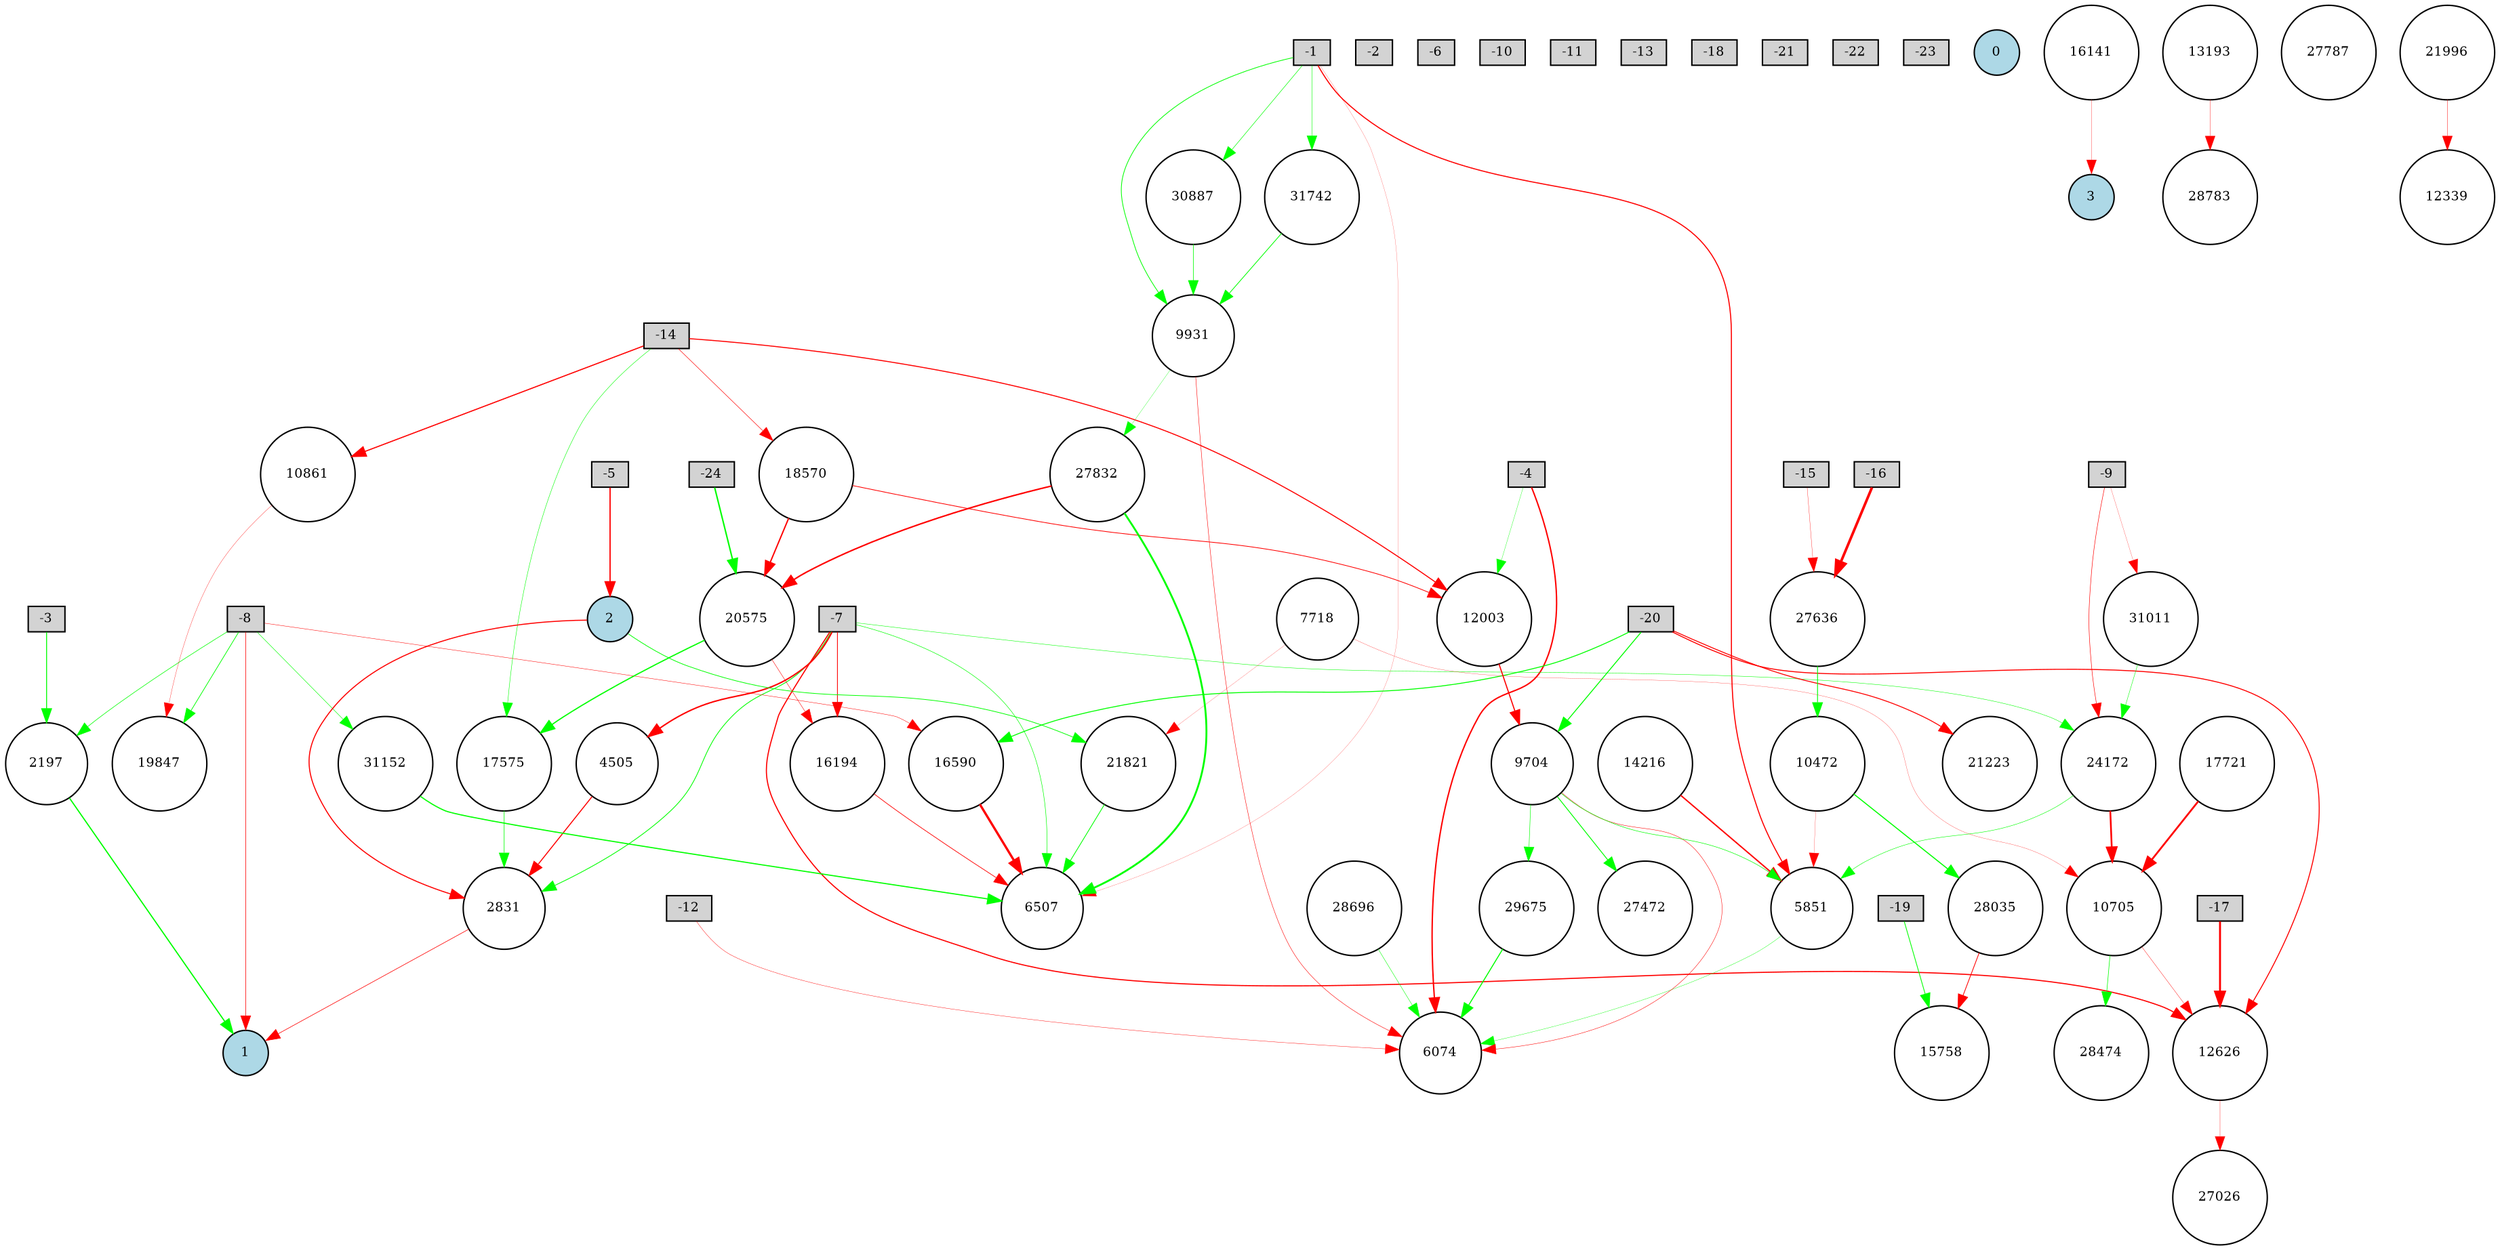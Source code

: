 digraph {
	node [fontsize=9 height=0.2 shape=circle width=0.2]
	-1 [fillcolor=lightgray shape=box style=filled]
	-2 [fillcolor=lightgray shape=box style=filled]
	-3 [fillcolor=lightgray shape=box style=filled]
	-4 [fillcolor=lightgray shape=box style=filled]
	-5 [fillcolor=lightgray shape=box style=filled]
	-6 [fillcolor=lightgray shape=box style=filled]
	-7 [fillcolor=lightgray shape=box style=filled]
	-8 [fillcolor=lightgray shape=box style=filled]
	-9 [fillcolor=lightgray shape=box style=filled]
	-10 [fillcolor=lightgray shape=box style=filled]
	-11 [fillcolor=lightgray shape=box style=filled]
	-12 [fillcolor=lightgray shape=box style=filled]
	-13 [fillcolor=lightgray shape=box style=filled]
	-14 [fillcolor=lightgray shape=box style=filled]
	-15 [fillcolor=lightgray shape=box style=filled]
	-16 [fillcolor=lightgray shape=box style=filled]
	-17 [fillcolor=lightgray shape=box style=filled]
	-18 [fillcolor=lightgray shape=box style=filled]
	-19 [fillcolor=lightgray shape=box style=filled]
	-20 [fillcolor=lightgray shape=box style=filled]
	-21 [fillcolor=lightgray shape=box style=filled]
	-22 [fillcolor=lightgray shape=box style=filled]
	-23 [fillcolor=lightgray shape=box style=filled]
	-24 [fillcolor=lightgray shape=box style=filled]
	0 [fillcolor=lightblue style=filled]
	1 [fillcolor=lightblue style=filled]
	2 [fillcolor=lightblue style=filled]
	3 [fillcolor=lightblue style=filled]
	28035 [fillcolor=white style=filled]
	19847 [fillcolor=white style=filled]
	14216 [fillcolor=white style=filled]
	13193 [fillcolor=white style=filled]
	18570 [fillcolor=white style=filled]
	27787 [fillcolor=white style=filled]
	16141 [fillcolor=white style=filled]
	15758 [fillcolor=white style=filled]
	2831 [fillcolor=white style=filled]
	27026 [fillcolor=white style=filled]
	2197 [fillcolor=white style=filled]
	28696 [fillcolor=white style=filled]
	4505 [fillcolor=white style=filled]
	31011 [fillcolor=white style=filled]
	7718 [fillcolor=white style=filled]
	17575 [fillcolor=white style=filled]
	30887 [fillcolor=white style=filled]
	31152 [fillcolor=white style=filled]
	12339 [fillcolor=white style=filled]
	27832 [fillcolor=white style=filled]
	17721 [fillcolor=white style=filled]
	6074 [fillcolor=white style=filled]
	28474 [fillcolor=white style=filled]
	21821 [fillcolor=white style=filled]
	16194 [fillcolor=white style=filled]
	9931 [fillcolor=white style=filled]
	16590 [fillcolor=white style=filled]
	27472 [fillcolor=white style=filled]
	10705 [fillcolor=white style=filled]
	12626 [fillcolor=white style=filled]
	5851 [fillcolor=white style=filled]
	20575 [fillcolor=white style=filled]
	12003 [fillcolor=white style=filled]
	21223 [fillcolor=white style=filled]
	9704 [fillcolor=white style=filled]
	10472 [fillcolor=white style=filled]
	6507 [fillcolor=white style=filled]
	21996 [fillcolor=white style=filled]
	29675 [fillcolor=white style=filled]
	24172 [fillcolor=white style=filled]
	10861 [fillcolor=white style=filled]
	28783 [fillcolor=white style=filled]
	27636 [fillcolor=white style=filled]
	31742 [fillcolor=white style=filled]
	-7 -> 6507 [color=green penwidth=0.338813286081227 style=solid]
	13193 -> 28783 [color=red penwidth=0.20636922374967584 style=solid]
	16590 -> 6507 [color=red penwidth=1.606653815267176 style=solid]
	-4 -> 12003 [color=green penwidth=0.19851586794983717 style=solid]
	2831 -> 1 [color=red penwidth=0.3843988674387969 style=solid]
	-1 -> 9931 [color=green penwidth=0.5043965017130649 style=solid]
	10861 -> 19847 [color=red penwidth=0.18288163077813413 style=solid]
	-7 -> 2831 [color=green penwidth=0.5311026704684044 style=solid]
	-7 -> 16194 [color=red penwidth=0.5314223769516191 style=solid]
	-4 -> 6074 [color=red penwidth=0.9793963909545523 style=solid]
	9704 -> 6074 [color=red penwidth=0.27662741027255056 style=solid]
	12003 -> 9704 [color=red penwidth=0.7829376410180855 style=solid]
	-14 -> 12003 [color=red penwidth=0.719775346875792 style=solid]
	-7 -> 4505 [color=red penwidth=1.0000608808777054 style=solid]
	-1 -> 6507 [color=red penwidth=0.11357036566029216 style=solid]
	12626 -> 27026 [color=red penwidth=0.19381303610687353 style=solid]
	10705 -> 12626 [color=red penwidth=0.21732834120261418 style=solid]
	31152 -> 6507 [color=green penwidth=0.8060149810978904 style=solid]
	17575 -> 2831 [color=green penwidth=0.395726011280917 style=solid]
	-8 -> 19847 [color=green penwidth=0.4701216124705361 style=solid]
	-19 -> 15758 [color=green penwidth=0.5264675472551905 style=solid]
	-16 -> 27636 [color=red penwidth=1.8233931316705108 style=solid]
	16194 -> 6507 [color=red penwidth=0.44520260638266884 style=solid]
	-7 -> 24172 [color=green penwidth=0.2742152260393847 style=solid]
	27832 -> 6507 [color=green penwidth=1.3311659664213056 style=solid]
	9704 -> 27472 [color=green penwidth=0.5989536534305364 style=solid]
	31742 -> 9931 [color=green penwidth=0.509859389655234 style=solid]
	2 -> 21821 [color=green penwidth=0.47933464669290704 style=solid]
	4505 -> 2831 [color=red penwidth=0.7227202104592088 style=solid]
	7718 -> 21821 [color=red penwidth=0.11100042309524025 style=solid]
	-8 -> 31152 [color=green penwidth=0.3159706458828788 style=solid]
	28696 -> 6074 [color=green penwidth=0.27581443987522847 style=solid]
	9931 -> 27832 [color=green penwidth=0.16826580003360908 style=solid]
	-14 -> 18570 [color=red penwidth=0.3313449412234972 style=solid]
	-20 -> 9704 [color=green penwidth=0.6671282559229128 style=solid]
	18570 -> 20575 [color=red penwidth=0.9379154887593925 style=solid]
	-1 -> 5851 [color=red penwidth=0.7590638711979658 style=solid]
	-14 -> 10861 [color=red penwidth=0.7979138269530851 style=solid]
	20575 -> 17575 [color=green penwidth=0.8490041634087939 style=solid]
	10472 -> 28035 [color=green penwidth=0.7420760502213654 style=solid]
	-24 -> 20575 [color=green penwidth=1.0195039724885993 style=solid]
	-8 -> 1 [color=red penwidth=0.38377721726764435 style=solid]
	29675 -> 6074 [color=green penwidth=0.7157330524607711 style=solid]
	27636 -> 10472 [color=green penwidth=0.5630465174845983 style=solid]
	10705 -> 28474 [color=green penwidth=0.3803658301902447 style=solid]
	9704 -> 5851 [color=green penwidth=0.3414553604927955 style=solid]
	10472 -> 5851 [color=red penwidth=0.14061897798100376 style=solid]
	28035 -> 15758 [color=red penwidth=0.5174316345011511 style=solid]
	-12 -> 6074 [color=red penwidth=0.22462902959867953 style=solid]
	-14 -> 17575 [color=green penwidth=0.2951768245603308 style=solid]
	5851 -> 6074 [color=green penwidth=0.2095793950198106 style=solid]
	24172 -> 5851 [color=green penwidth=0.2983048959366249 style=solid]
	16141 -> 3 [color=red penwidth=0.17073605995679156 style=solid]
	2197 -> 1 [color=green penwidth=0.8626717121862153 style=solid]
	21996 -> 12339 [color=red penwidth=0.23488034978847658 style=solid]
	9931 -> 6074 [color=red penwidth=0.29455356273671335 style=solid]
	-3 -> 2197 [color=green penwidth=0.6416326236277254 style=solid]
	-1 -> 31742 [color=green penwidth=0.2894041168413232 style=solid]
	14216 -> 5851 [color=red penwidth=0.9546178147464115 style=solid]
	-5 -> 2 [color=red penwidth=0.8777203810493363 style=solid]
	-15 -> 27636 [color=red penwidth=0.1883993987999562 style=solid]
	24172 -> 10705 [color=red penwidth=1.228458306672998 style=solid]
	-8 -> 16590 [color=red penwidth=0.25963988470454635 style=solid]
	17721 -> 10705 [color=red penwidth=1.2918330008717474 style=solid]
	-17 -> 12626 [color=red penwidth=1.3714094245204251 style=solid]
	-8 -> 2197 [color=green penwidth=0.37599198959620117 style=solid]
	-9 -> 24172 [color=red penwidth=0.33431536565564635 style=solid]
	31011 -> 24172 [color=green penwidth=0.2789313938242008 style=solid]
	-20 -> 16590 [color=green penwidth=0.6454017070163065 style=solid]
	-9 -> 31011 [color=red penwidth=0.13762481291025824 style=solid]
	-7 -> 12626 [color=red penwidth=0.7913486574952273 style=solid]
	18570 -> 12003 [color=red penwidth=0.5076249597709741 style=solid]
	-20 -> 21223 [color=red penwidth=0.6394490045472475 style=solid]
	9704 -> 29675 [color=green penwidth=0.3282948610683841 style=solid]
	7718 -> 10705 [color=red penwidth=0.14472280636818718 style=solid]
	-20 -> 12626 [color=red penwidth=0.6897333469539922 style=solid]
	20575 -> 16194 [color=red penwidth=0.28398337855038436 style=solid]
	2 -> 2831 [color=red penwidth=0.7414009339126981 style=solid]
	30887 -> 9931 [color=green penwidth=0.3855563173454051 style=solid]
	21821 -> 6507 [color=green penwidth=0.5245629011100511 style=solid]
	-1 -> 30887 [color=green penwidth=0.347237328965182 style=solid]
	27832 -> 20575 [color=red penwidth=1.041497435372909 style=solid]
}
